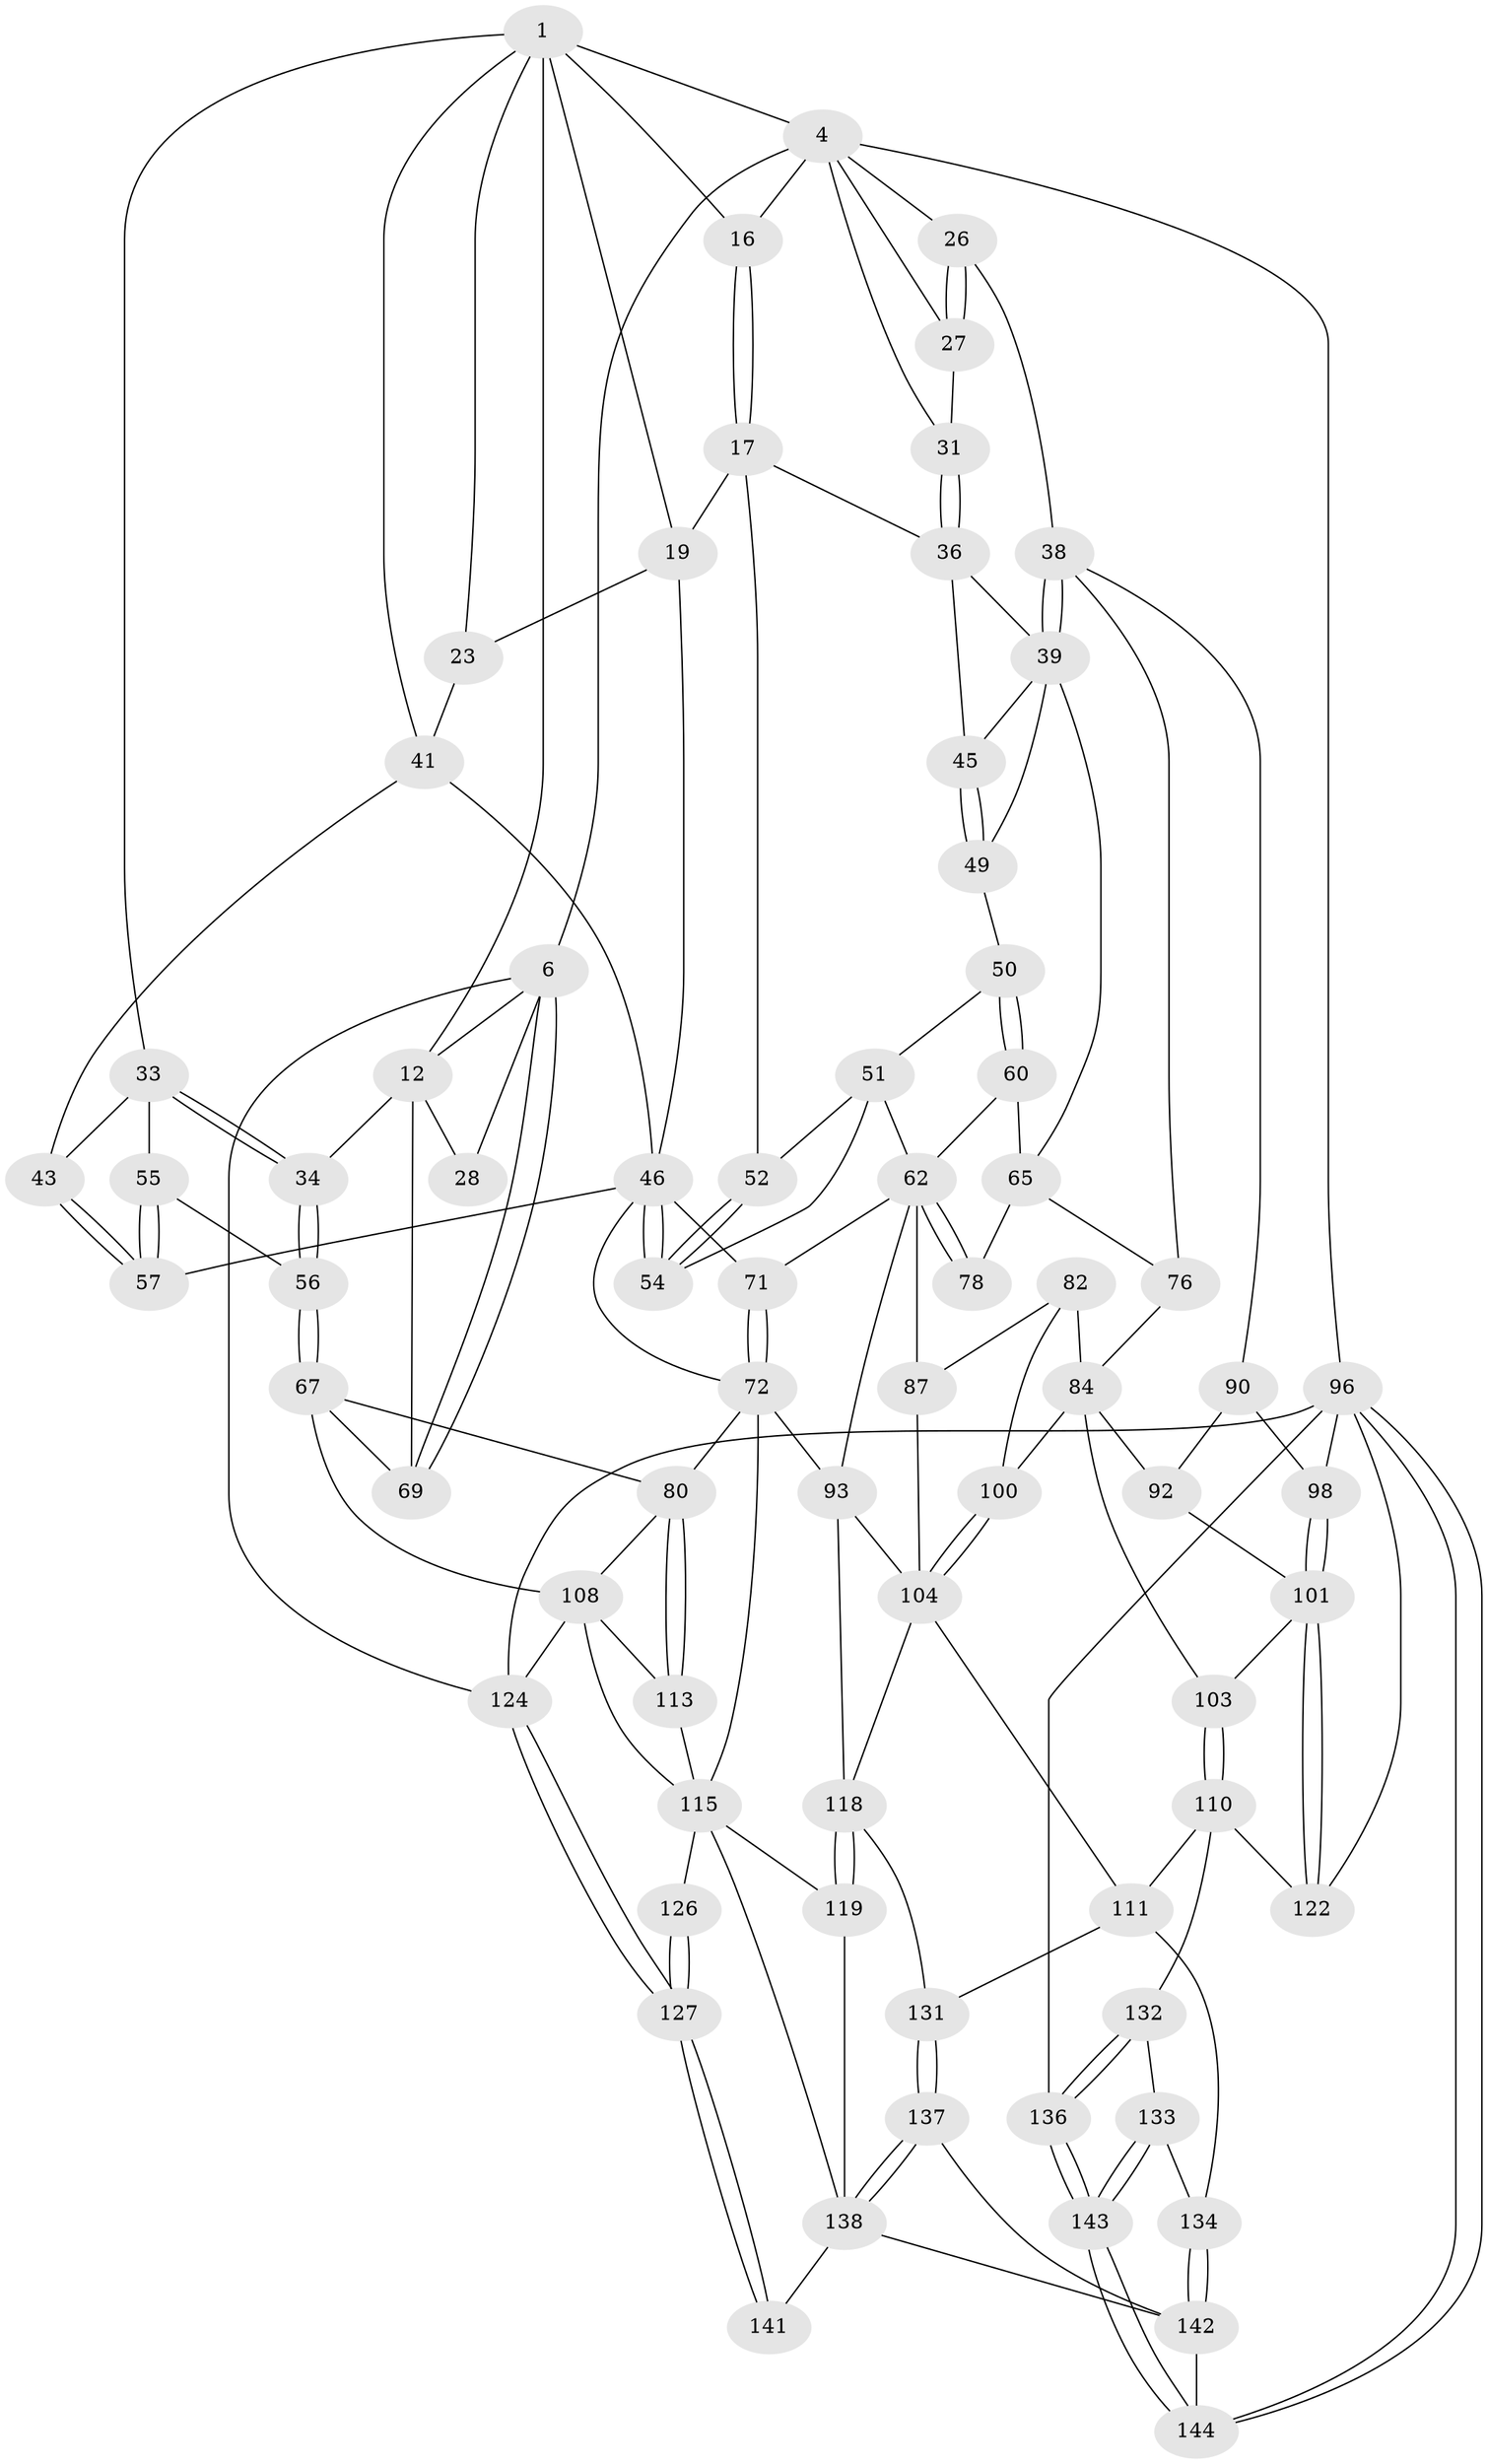 // original degree distribution, {3: 0.03424657534246575, 4: 0.23972602739726026, 6: 0.2671232876712329, 5: 0.4589041095890411}
// Generated by graph-tools (version 1.1) at 2025/54/03/05/25 16:54:48]
// undirected, 73 vertices, 167 edges
graph export_dot {
graph [start="1"]
  node [color=gray90,style=filled];
  1 [pos="+0.3069654789828958+0",super="+9+2"];
  4 [pos="+1+0",super="+21+5"];
  6 [pos="+0+0",super="+7"];
  12 [pos="+0.17856373651572044+0.038697874425421046",super="+13+29"];
  16 [pos="+0.7779390186028418+0.0867226258587984"];
  17 [pos="+0.7178173368611146+0.1481305128094052",super="+18"];
  19 [pos="+0.6428850880497214+0.15454654196171747",super="+20"];
  23 [pos="+0.46629680723789485+0.0606516286293398",super="+24"];
  26 [pos="+1+0.1348286703262457"];
  27 [pos="+0.9814481947266047+0.11591863197535061"];
  28 [pos="+0.08749277714618899+0.08060438068595044"];
  31 [pos="+0.891065063386369+0.1358733184375284"];
  33 [pos="+0.1989642856353486+0.21602371446583807",super="+44"];
  34 [pos="+0.08335522531667089+0.24421614757323537"];
  36 [pos="+0.8906343246469203+0.13775707845972124",super="+37"];
  38 [pos="+1+0.286839901868047",super="+74"];
  39 [pos="+1+0.3034537809518292",super="+53+40"];
  41 [pos="+0.3888911208269378+0.16944401075593746",super="+42"];
  43 [pos="+0.3494341544034434+0.23758334132199646"];
  45 [pos="+0.8063696064066169+0.2262769021836346"];
  46 [pos="+0.5609656227273895+0.2281691346943906",super="+47"];
  49 [pos="+0.8212590757217485+0.27948172217863393"];
  50 [pos="+0.7225469795392453+0.3147120260078225"];
  51 [pos="+0.7069929989632412+0.30537845495395755",super="+58"];
  52 [pos="+0.6526619454136854+0.20633563121659956"];
  54 [pos="+0.5954950509048553+0.38694628151271176"];
  55 [pos="+0.2351080019747191+0.4122565079951046"];
  56 [pos="+0.13690171538583637+0.40652676320423825"];
  57 [pos="+0.23965300829541533+0.41444427475630913"];
  60 [pos="+0.7256829505004234+0.3277542936782285",super="+61"];
  62 [pos="+0.6412375908935318+0.4548446707299698",super="+63"];
  65 [pos="+0.8774041201987443+0.37801994200732114",super="+73+66"];
  67 [pos="+0.0838028870273889+0.4549701973291628",super="+68"];
  69 [pos="+0+0.218333182840753"];
  71 [pos="+0.49592412153257764+0.4139104358285104"];
  72 [pos="+0.30728448764651933+0.5195341546083754",super="+79"];
  76 [pos="+0.8639868792731166+0.5114543749398812"];
  78 [pos="+0.731570618025897+0.5002022569594178"];
  80 [pos="+0.20337309176584364+0.5959732058676969",super="+81"];
  82 [pos="+0.7346971908681735+0.527124070752197",super="+86+83"];
  84 [pos="+0.8406618767300365+0.5653992029713906",super="+99+85"];
  87 [pos="+0.6430103270527884+0.5993531425544629"];
  90 [pos="+0.9663264115249497+0.5761723197207921",super="+91"];
  92 [pos="+0.9384700003273085+0.6034331279285999"];
  93 [pos="+0.48676769221329386+0.5953384425994409",super="+94"];
  96 [pos="+1+1",super="+97"];
  98 [pos="+1+0.7550493632727361"];
  100 [pos="+0.7908832893152148+0.6088485339804822"];
  101 [pos="+1+0.7224379663141479",super="+102"];
  103 [pos="+0.8379700270701214+0.6624706973310301"];
  104 [pos="+0.6637993756150717+0.6677865543621241",super="+112+105"];
  108 [pos="+0.05606433571808253+0.6417885457856107",super="+109+114"];
  110 [pos="+0.8055385665622055+0.7241528444116002",super="+123"];
  111 [pos="+0.6925505327864186+0.7269079077463702",super="+130"];
  113 [pos="+0.21017865990826962+0.7000405567608449"];
  115 [pos="+0.3629301134818922+0.6285048249796894",super="+116"];
  118 [pos="+0.5014100537552586+0.7712049602458372",super="+121"];
  119 [pos="+0.4761889947312603+0.7789481814264814",super="+120"];
  122 [pos="+0.8682812091515169+0.7854329315071169"];
  124 [pos="+0+1"];
  126 [pos="+0.08116798035686767+0.9736850781050708"];
  127 [pos="+0+1"];
  131 [pos="+0.6023880742173608+0.8629170237756864"];
  132 [pos="+0.7853533290381997+0.823690310360079"];
  133 [pos="+0.7255726120526883+0.8652704500493545"];
  134 [pos="+0.7167400866741614+0.8608114731258989"];
  136 [pos="+0.877767257234478+0.9291327163722969"];
  137 [pos="+0.5897728019953049+0.9202086783875094"];
  138 [pos="+0.5578098143744026+0.9439817360792604",super="+146+139"];
  141 [pos="+0.25958847608642766+1"];
  142 [pos="+0.6525164450704648+0.9601466949550561",super="+145"];
  143 [pos="+0.9390707216300388+1"];
  144 [pos="+0.9596255572629871+1"];
  1 -- 33;
  1 -- 23;
  1 -- 41;
  1 -- 12;
  1 -- 16;
  1 -- 19;
  1 -- 4;
  4 -- 16;
  4 -- 27;
  4 -- 31;
  4 -- 96;
  4 -- 26;
  4 -- 6;
  6 -- 69;
  6 -- 69;
  6 -- 124;
  6 -- 28;
  6 -- 12;
  12 -- 34;
  12 -- 69;
  12 -- 28;
  16 -- 17;
  16 -- 17;
  17 -- 36;
  17 -- 19;
  17 -- 52;
  19 -- 46;
  19 -- 23;
  23 -- 41;
  26 -- 27;
  26 -- 27;
  26 -- 38;
  27 -- 31;
  31 -- 36;
  31 -- 36;
  33 -- 34;
  33 -- 34;
  33 -- 43;
  33 -- 55;
  34 -- 56;
  34 -- 56;
  36 -- 45;
  36 -- 39;
  38 -- 39;
  38 -- 39;
  38 -- 76;
  38 -- 90;
  39 -- 65;
  39 -- 49;
  39 -- 45;
  41 -- 43;
  41 -- 46;
  43 -- 57;
  43 -- 57;
  45 -- 49;
  45 -- 49;
  46 -- 54;
  46 -- 54;
  46 -- 71;
  46 -- 72;
  46 -- 57;
  49 -- 50;
  50 -- 51;
  50 -- 60;
  50 -- 60;
  51 -- 52;
  51 -- 54;
  51 -- 62;
  52 -- 54;
  52 -- 54;
  55 -- 56;
  55 -- 57;
  55 -- 57;
  56 -- 67;
  56 -- 67;
  60 -- 65 [weight=3];
  60 -- 62;
  62 -- 78;
  62 -- 78;
  62 -- 71;
  62 -- 87;
  62 -- 93;
  65 -- 76;
  65 -- 78;
  67 -- 80;
  67 -- 108;
  67 -- 69;
  71 -- 72;
  71 -- 72;
  72 -- 115;
  72 -- 80;
  72 -- 93;
  76 -- 84;
  80 -- 113;
  80 -- 113;
  80 -- 108;
  82 -- 87;
  82 -- 100;
  82 -- 84;
  84 -- 100;
  84 -- 103;
  84 -- 92;
  87 -- 104;
  90 -- 92;
  90 -- 98;
  92 -- 101;
  93 -- 118;
  93 -- 104 [weight=2];
  96 -- 144;
  96 -- 144;
  96 -- 124;
  96 -- 98;
  96 -- 136;
  96 -- 122;
  98 -- 101;
  98 -- 101;
  100 -- 104;
  100 -- 104;
  101 -- 122;
  101 -- 122;
  101 -- 103;
  103 -- 110;
  103 -- 110;
  104 -- 111;
  104 -- 118;
  108 -- 124;
  108 -- 113;
  108 -- 115;
  110 -- 111;
  110 -- 122;
  110 -- 132;
  111 -- 131;
  111 -- 134;
  113 -- 115;
  115 -- 119 [weight=2];
  115 -- 126 [weight=2];
  115 -- 138;
  118 -- 119;
  118 -- 119;
  118 -- 131;
  119 -- 138;
  124 -- 127;
  124 -- 127;
  126 -- 127;
  126 -- 127;
  127 -- 141;
  127 -- 141;
  131 -- 137;
  131 -- 137;
  132 -- 133;
  132 -- 136;
  132 -- 136;
  133 -- 134;
  133 -- 143;
  133 -- 143;
  134 -- 142;
  134 -- 142;
  136 -- 143;
  136 -- 143;
  137 -- 138;
  137 -- 138;
  137 -- 142;
  138 -- 141 [weight=2];
  138 -- 142;
  142 -- 144;
  143 -- 144;
  143 -- 144;
}
